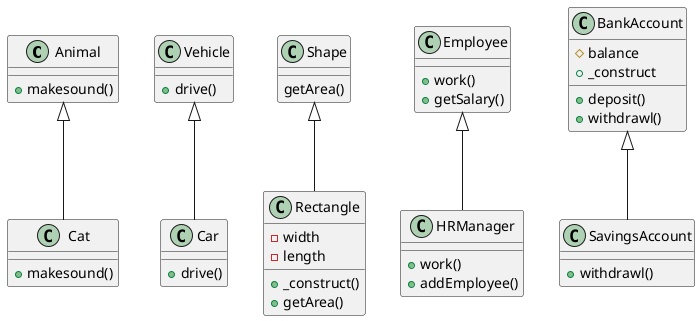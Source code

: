 @startuml

' Problem 1
class Animal{
    +makesound()
}
class Cat extends Animal{
    +makesound()
}

' Problem 2
class Vehicle{
    +drive()
}
class Car extends Vehicle{
    +drive()
}

' Problem 3
class Shape{
    getArea()
}
class Rectangle extends Shape{
    -width
    -length
    +_construct()
    +getArea()
}

' Problem 4
class Employee{
    +work()
    +getSalary()
}
class HRManager extends Employee{
    +work()
    +addEmployee()  
}

' Problem 5
class BankAccount{
    #balance
    +_construct
    +deposit()
    +withdrawl()
}
class SavingsAccount extends BankAccount{
    +withdrawl()
}
@enduml
